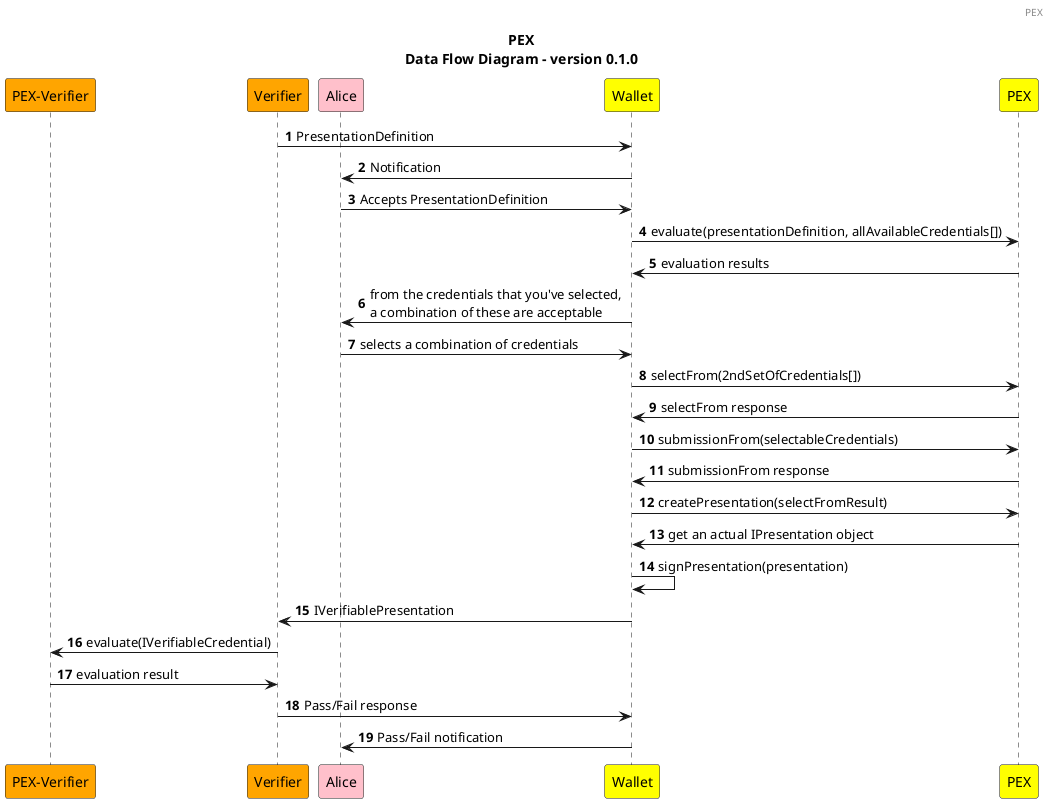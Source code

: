 @startuml

header PEX

title
PEX
Data Flow Diagram - version 0.1.0
end title


autonumber

participant "PEX-Verifier" as PE2 order 0 #ORANGE
participant "Verifier" as V order 1 #ORANGE
participant "Alice" as A order 2 #PINK
participant "Wallet" as W order 3 #YELLOW
participant "PEX" as PE order 4 #YELLOW

V -> W: PresentationDefinition
W -> A: Notification
A -> W: Accepts PresentationDefinition
W -> PE: evaluate(presentationDefinition, allAvailableCredentials[])
PE -> W: evaluation results
W -> A: from the credentials that you've selected, \na combination of these are acceptable
A -> W: selects a combination of credentials
W -> PE: selectFrom(2ndSetOfCredentials[])
PE -> W: selectFrom response
W -> PE: submissionFrom(selectableCredentials)
PE -> W: submissionFrom response

W -> PE: createPresentation(selectFromResult)
PE -> W: get an actual IPresentation object
W -> W: signPresentation(presentation)

W -> V: IVerifiablePresentation

V -> PE2: evaluate(IVerifiableCredential)
PE2 -> V: evaluation result
V -> W: Pass/Fail response
W -> A: Pass/Fail notification
@enduml
